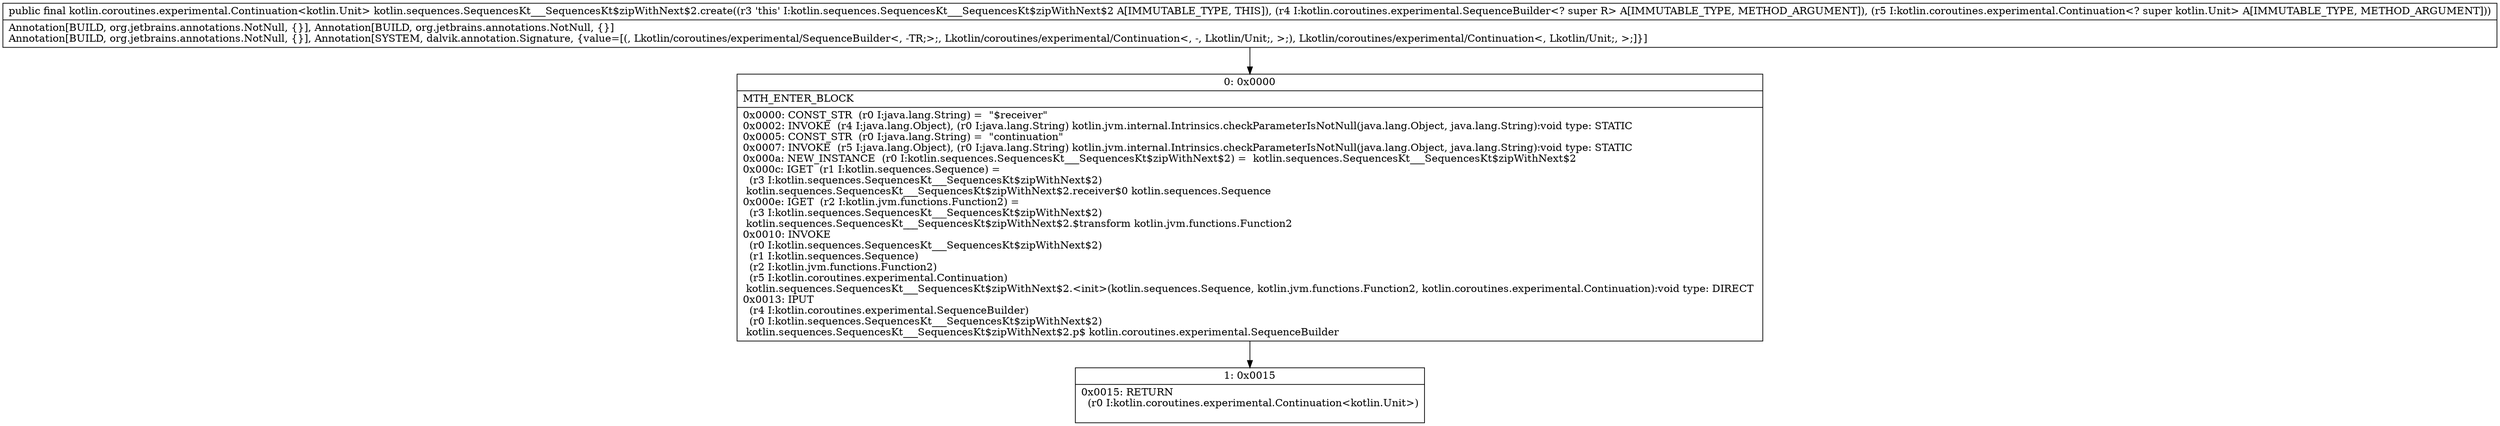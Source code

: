 digraph "CFG forkotlin.sequences.SequencesKt___SequencesKt$zipWithNext$2.create(Lkotlin\/coroutines\/experimental\/SequenceBuilder;Lkotlin\/coroutines\/experimental\/Continuation;)Lkotlin\/coroutines\/experimental\/Continuation;" {
Node_0 [shape=record,label="{0\:\ 0x0000|MTH_ENTER_BLOCK\l|0x0000: CONST_STR  (r0 I:java.lang.String) =  \"$receiver\" \l0x0002: INVOKE  (r4 I:java.lang.Object), (r0 I:java.lang.String) kotlin.jvm.internal.Intrinsics.checkParameterIsNotNull(java.lang.Object, java.lang.String):void type: STATIC \l0x0005: CONST_STR  (r0 I:java.lang.String) =  \"continuation\" \l0x0007: INVOKE  (r5 I:java.lang.Object), (r0 I:java.lang.String) kotlin.jvm.internal.Intrinsics.checkParameterIsNotNull(java.lang.Object, java.lang.String):void type: STATIC \l0x000a: NEW_INSTANCE  (r0 I:kotlin.sequences.SequencesKt___SequencesKt$zipWithNext$2) =  kotlin.sequences.SequencesKt___SequencesKt$zipWithNext$2 \l0x000c: IGET  (r1 I:kotlin.sequences.Sequence) = \l  (r3 I:kotlin.sequences.SequencesKt___SequencesKt$zipWithNext$2)\l kotlin.sequences.SequencesKt___SequencesKt$zipWithNext$2.receiver$0 kotlin.sequences.Sequence \l0x000e: IGET  (r2 I:kotlin.jvm.functions.Function2) = \l  (r3 I:kotlin.sequences.SequencesKt___SequencesKt$zipWithNext$2)\l kotlin.sequences.SequencesKt___SequencesKt$zipWithNext$2.$transform kotlin.jvm.functions.Function2 \l0x0010: INVOKE  \l  (r0 I:kotlin.sequences.SequencesKt___SequencesKt$zipWithNext$2)\l  (r1 I:kotlin.sequences.Sequence)\l  (r2 I:kotlin.jvm.functions.Function2)\l  (r5 I:kotlin.coroutines.experimental.Continuation)\l kotlin.sequences.SequencesKt___SequencesKt$zipWithNext$2.\<init\>(kotlin.sequences.Sequence, kotlin.jvm.functions.Function2, kotlin.coroutines.experimental.Continuation):void type: DIRECT \l0x0013: IPUT  \l  (r4 I:kotlin.coroutines.experimental.SequenceBuilder)\l  (r0 I:kotlin.sequences.SequencesKt___SequencesKt$zipWithNext$2)\l kotlin.sequences.SequencesKt___SequencesKt$zipWithNext$2.p$ kotlin.coroutines.experimental.SequenceBuilder \l}"];
Node_1 [shape=record,label="{1\:\ 0x0015|0x0015: RETURN  \l  (r0 I:kotlin.coroutines.experimental.Continuation\<kotlin.Unit\>)\l \l}"];
MethodNode[shape=record,label="{public final kotlin.coroutines.experimental.Continuation\<kotlin.Unit\> kotlin.sequences.SequencesKt___SequencesKt$zipWithNext$2.create((r3 'this' I:kotlin.sequences.SequencesKt___SequencesKt$zipWithNext$2 A[IMMUTABLE_TYPE, THIS]), (r4 I:kotlin.coroutines.experimental.SequenceBuilder\<? super R\> A[IMMUTABLE_TYPE, METHOD_ARGUMENT]), (r5 I:kotlin.coroutines.experimental.Continuation\<? super kotlin.Unit\> A[IMMUTABLE_TYPE, METHOD_ARGUMENT]))  | Annotation[BUILD, org.jetbrains.annotations.NotNull, \{\}], Annotation[BUILD, org.jetbrains.annotations.NotNull, \{\}]\lAnnotation[BUILD, org.jetbrains.annotations.NotNull, \{\}], Annotation[SYSTEM, dalvik.annotation.Signature, \{value=[(, Lkotlin\/coroutines\/experimental\/SequenceBuilder\<, \-TR;\>;, Lkotlin\/coroutines\/experimental\/Continuation\<, \-, Lkotlin\/Unit;, \>;), Lkotlin\/coroutines\/experimental\/Continuation\<, Lkotlin\/Unit;, \>;]\}]\l}"];
MethodNode -> Node_0;
Node_0 -> Node_1;
}


